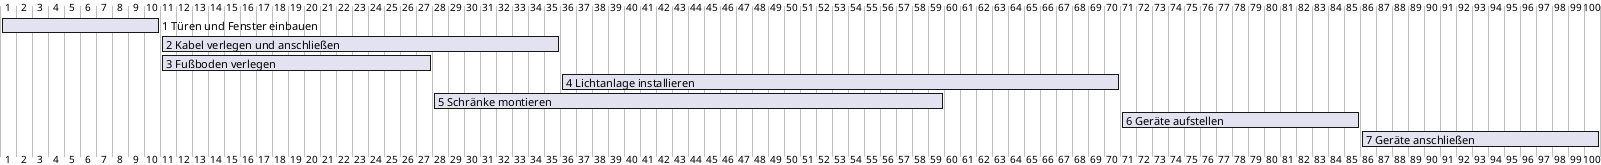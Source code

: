 @startgantt
'' days = hours in this Example 
[1 Türen und Fenster einbauen] lasts 10 days 
[2 Kabel verlegen und anschließen] lasts 25 days 
[2 Kabel verlegen und anschließen] starts D+10 
[3 Fußboden verlegen] lasts 17 days 
[3 Fußboden verlegen] starts D+10
[4 Lichtanlage installieren] lasts 35 days 
[4 Lichtanlage installieren] starts D+35
[5 Schränke montieren] lasts 32 days 
[5 Schränke montieren] starts D+27
[6 Geräte aufstellen] lasts 15 days 
[6 Geräte aufstellen] starts D+70
[7 Geräte anschließen] lasts 15 days 
[7 Geräte anschließen] starts D+85
@endgantt